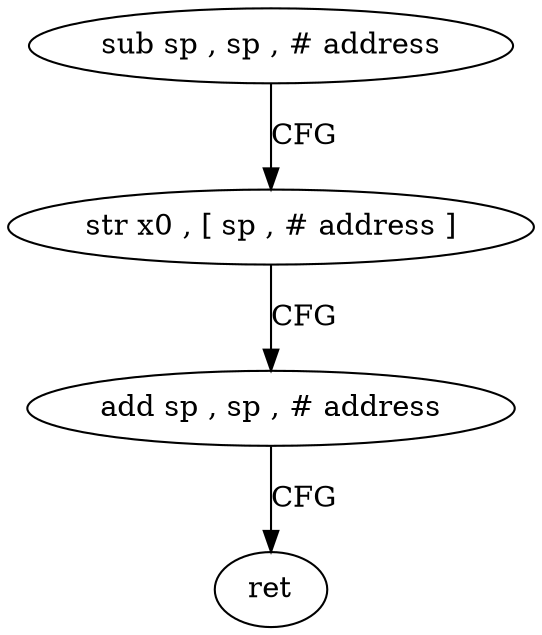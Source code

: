 digraph "func" {
"4310656" [label = "sub sp , sp , # address" ]
"4310660" [label = "str x0 , [ sp , # address ]" ]
"4310664" [label = "add sp , sp , # address" ]
"4310668" [label = "ret" ]
"4310656" -> "4310660" [ label = "CFG" ]
"4310660" -> "4310664" [ label = "CFG" ]
"4310664" -> "4310668" [ label = "CFG" ]
}
